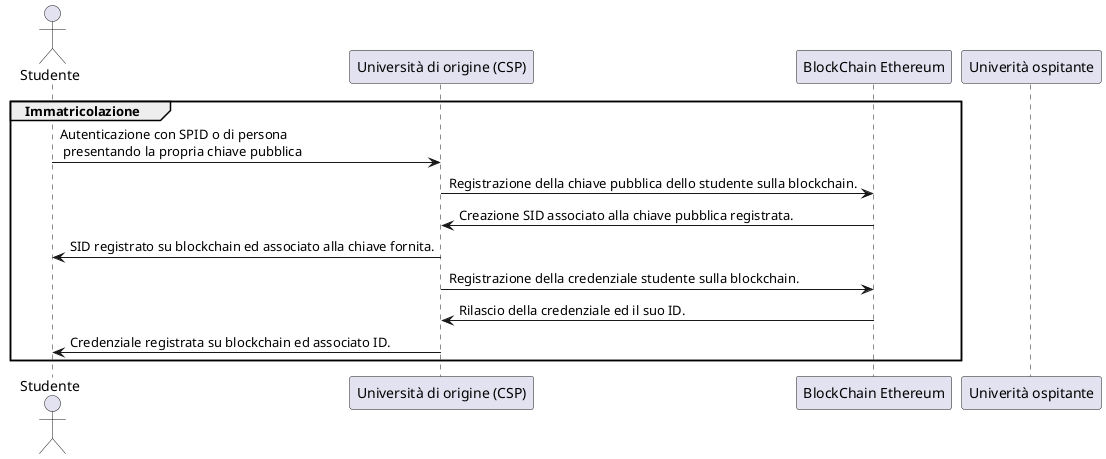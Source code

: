 @startuml ImmatricolazioneUnisa
    actor Studente as s
    participant "Università di origine (CSP)" as uorigin
    participant "BlockChain Ethereum" as ether
    participant "Univerità ospitante" as uosp

    group Immatricolazione
    s -> uorigin : Autenticazione con SPID o di persona\n presentando la propria chiave pubblica

    uorigin -> ether : Registrazione della chiave pubblica dello studente sulla blockchain.
    ether -> uorigin : Creazione SID associato alla chiave pubblica registrata.
    uorigin ->  s : SID registrato su blockchain ed associato alla chiave fornita.

    uorigin -> ether : Registrazione della credenziale studente sulla blockchain.
    ether -> uorigin : Rilascio della credenziale ed il suo ID.
    uorigin ->  s : Credenziale registrata su blockchain ed associato ID.
    end
@enduml